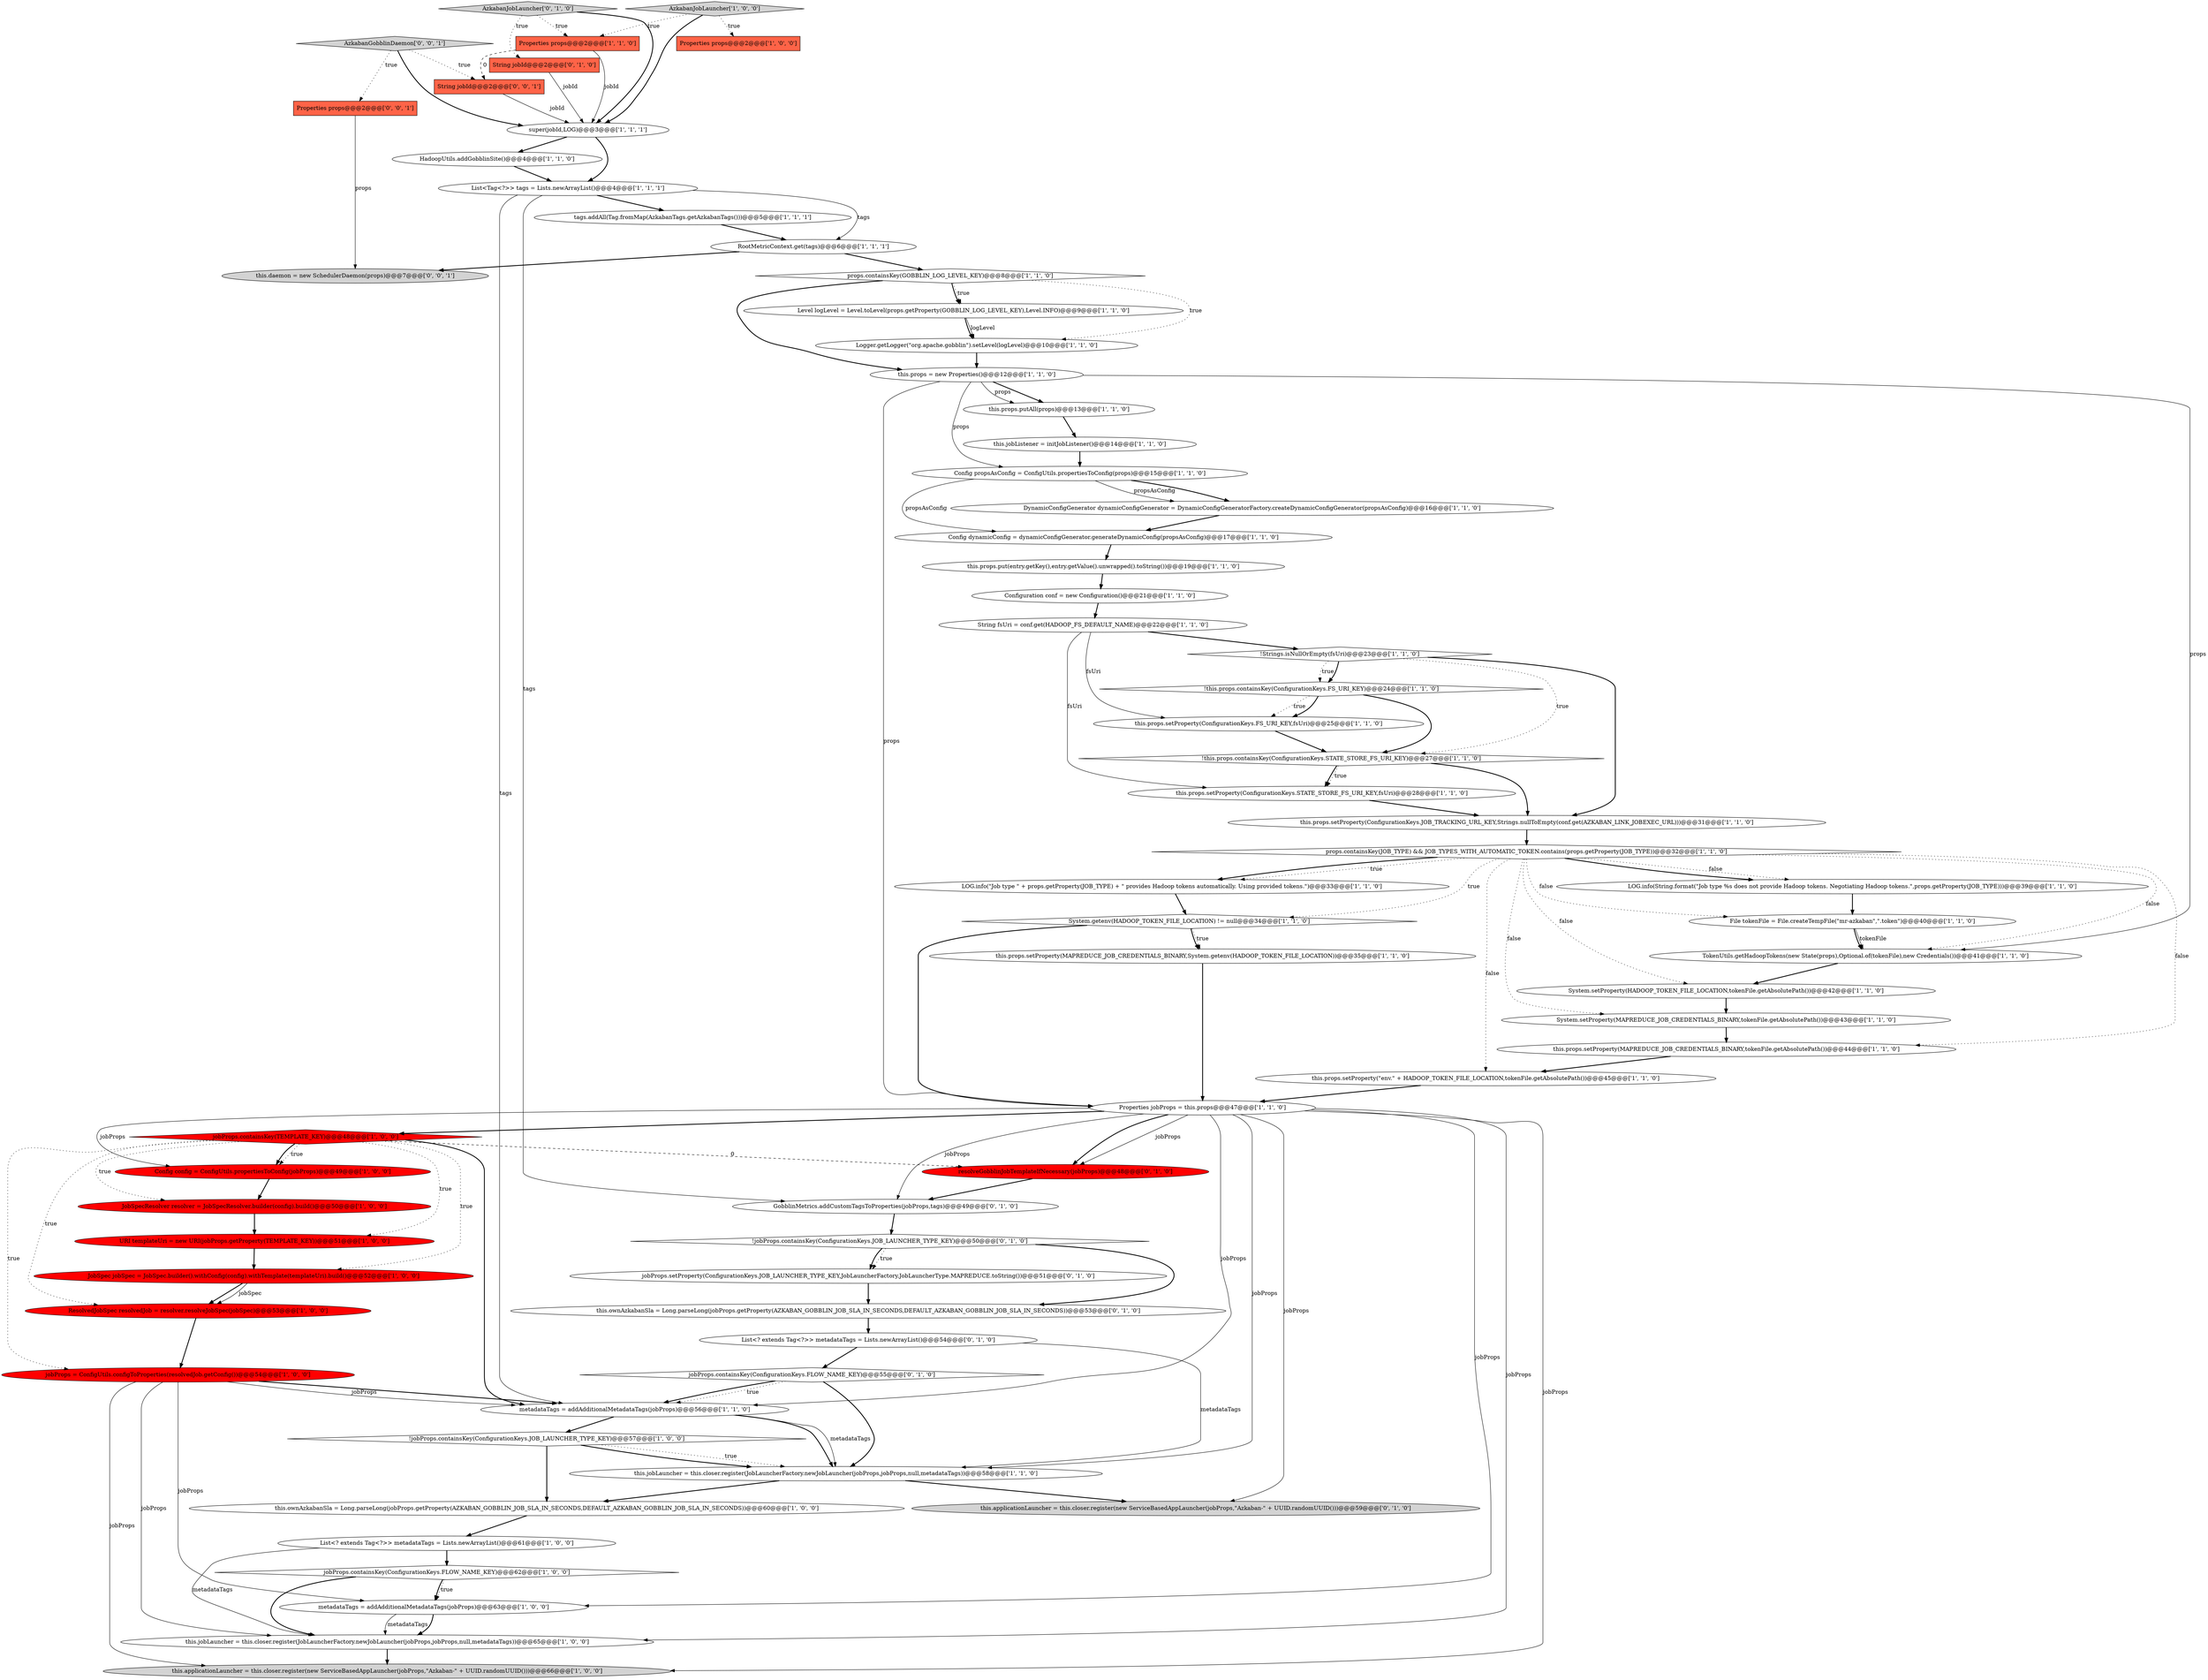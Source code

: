 digraph {
33 [style = filled, label = "this.ownAzkabanSla = Long.parseLong(jobProps.getProperty(AZKABAN_GOBBLIN_JOB_SLA_IN_SECONDS,DEFAULT_AZKABAN_GOBBLIN_JOB_SLA_IN_SECONDS))@@@60@@@['1', '0', '0']", fillcolor = white, shape = ellipse image = "AAA0AAABBB1BBB"];
57 [style = filled, label = "resolveGobblinJobTemplateIfNecessary(jobProps)@@@48@@@['0', '1', '0']", fillcolor = red, shape = ellipse image = "AAA1AAABBB2BBB"];
13 [style = filled, label = "Logger.getLogger(\"org.apache.gobblin\").setLevel(logLevel)@@@10@@@['1', '1', '0']", fillcolor = white, shape = ellipse image = "AAA0AAABBB1BBB"];
26 [style = filled, label = "System.getenv(HADOOP_TOKEN_FILE_LOCATION) != null@@@34@@@['1', '1', '0']", fillcolor = white, shape = diamond image = "AAA0AAABBB1BBB"];
55 [style = filled, label = "String jobId@@@2@@@['0', '1', '0']", fillcolor = tomato, shape = box image = "AAA0AAABBB2BBB"];
12 [style = filled, label = "metadataTags = addAdditionalMetadataTags(jobProps)@@@56@@@['1', '1', '0']", fillcolor = white, shape = ellipse image = "AAA0AAABBB1BBB"];
21 [style = filled, label = "LOG.info(String.format(\"Job type %s does not provide Hadoop tokens. Negotiating Hadoop tokens.\",props.getProperty(JOB_TYPE)))@@@39@@@['1', '1', '0']", fillcolor = white, shape = ellipse image = "AAA0AAABBB1BBB"];
31 [style = filled, label = "this.props = new Properties()@@@12@@@['1', '1', '0']", fillcolor = white, shape = ellipse image = "AAA0AAABBB1BBB"];
34 [style = filled, label = "!Strings.isNullOrEmpty(fsUri)@@@23@@@['1', '1', '0']", fillcolor = white, shape = diamond image = "AAA0AAABBB1BBB"];
49 [style = filled, label = "JobSpecResolver resolver = JobSpecResolver.builder(config).build()@@@50@@@['1', '0', '0']", fillcolor = red, shape = ellipse image = "AAA1AAABBB1BBB"];
56 [style = filled, label = "List<? extends Tag<?>> metadataTags = Lists.newArrayList()@@@54@@@['0', '1', '0']", fillcolor = white, shape = ellipse image = "AAA0AAABBB2BBB"];
61 [style = filled, label = "!jobProps.containsKey(ConfigurationKeys.JOB_LAUNCHER_TYPE_KEY)@@@50@@@['0', '1', '0']", fillcolor = white, shape = diamond image = "AAA0AAABBB2BBB"];
14 [style = filled, label = "!jobProps.containsKey(ConfigurationKeys.JOB_LAUNCHER_TYPE_KEY)@@@57@@@['1', '0', '0']", fillcolor = white, shape = diamond image = "AAA0AAABBB1BBB"];
6 [style = filled, label = "HadoopUtils.addGobblinSite()@@@4@@@['1', '1', '0']", fillcolor = white, shape = ellipse image = "AAA0AAABBB1BBB"];
45 [style = filled, label = "this.props.setProperty(MAPREDUCE_JOB_CREDENTIALS_BINARY,tokenFile.getAbsolutePath())@@@44@@@['1', '1', '0']", fillcolor = white, shape = ellipse image = "AAA0AAABBB1BBB"];
22 [style = filled, label = "Config config = ConfigUtils.propertiesToConfig(jobProps)@@@49@@@['1', '0', '0']", fillcolor = red, shape = ellipse image = "AAA1AAABBB1BBB"];
29 [style = filled, label = "Properties props@@@2@@@['1', '0', '0']", fillcolor = tomato, shape = box image = "AAA0AAABBB1BBB"];
23 [style = filled, label = "tags.addAll(Tag.fromMap(AzkabanTags.getAzkabanTags()))@@@5@@@['1', '1', '1']", fillcolor = white, shape = ellipse image = "AAA0AAABBB1BBB"];
48 [style = filled, label = "Configuration conf = new Configuration()@@@21@@@['1', '1', '0']", fillcolor = white, shape = ellipse image = "AAA0AAABBB1BBB"];
67 [style = filled, label = "String jobId@@@2@@@['0', '0', '1']", fillcolor = tomato, shape = box image = "AAA0AAABBB3BBB"];
5 [style = filled, label = "this.jobListener = initJobListener()@@@14@@@['1', '1', '0']", fillcolor = white, shape = ellipse image = "AAA0AAABBB1BBB"];
44 [style = filled, label = "this.jobLauncher = this.closer.register(JobLauncherFactory.newJobLauncher(jobProps,jobProps,null,metadataTags))@@@58@@@['1', '1', '0']", fillcolor = white, shape = ellipse image = "AAA0AAABBB1BBB"];
20 [style = filled, label = "props.containsKey(GOBBLIN_LOG_LEVEL_KEY)@@@8@@@['1', '1', '0']", fillcolor = white, shape = diamond image = "AAA0AAABBB1BBB"];
3 [style = filled, label = "jobProps.containsKey(ConfigurationKeys.FLOW_NAME_KEY)@@@62@@@['1', '0', '0']", fillcolor = white, shape = diamond image = "AAA0AAABBB1BBB"];
38 [style = filled, label = "jobProps.containsKey(TEMPLATE_KEY)@@@48@@@['1', '0', '0']", fillcolor = red, shape = diamond image = "AAA1AAABBB1BBB"];
0 [style = filled, label = "super(jobId,LOG)@@@3@@@['1', '1', '1']", fillcolor = white, shape = ellipse image = "AAA0AAABBB1BBB"];
42 [style = filled, label = "File tokenFile = File.createTempFile(\"mr-azkaban\",\".token\")@@@40@@@['1', '1', '0']", fillcolor = white, shape = ellipse image = "AAA0AAABBB1BBB"];
4 [style = filled, label = "jobProps = ConfigUtils.configToProperties(resolvedJob.getConfig())@@@54@@@['1', '0', '0']", fillcolor = red, shape = ellipse image = "AAA1AAABBB1BBB"];
30 [style = filled, label = "this.jobLauncher = this.closer.register(JobLauncherFactory.newJobLauncher(jobProps,jobProps,null,metadataTags))@@@65@@@['1', '0', '0']", fillcolor = white, shape = ellipse image = "AAA0AAABBB1BBB"];
54 [style = filled, label = "jobProps.setProperty(ConfigurationKeys.JOB_LAUNCHER_TYPE_KEY,JobLauncherFactory.JobLauncherType.MAPREDUCE.toString())@@@51@@@['0', '1', '0']", fillcolor = white, shape = ellipse image = "AAA0AAABBB2BBB"];
24 [style = filled, label = "Level logLevel = Level.toLevel(props.getProperty(GOBBLIN_LOG_LEVEL_KEY),Level.INFO)@@@9@@@['1', '1', '0']", fillcolor = white, shape = ellipse image = "AAA0AAABBB1BBB"];
51 [style = filled, label = "AzkabanJobLauncher['1', '0', '0']", fillcolor = lightgray, shape = diamond image = "AAA0AAABBB1BBB"];
65 [style = filled, label = "AzkabanGobblinDaemon['0', '0', '1']", fillcolor = lightgray, shape = diamond image = "AAA0AAABBB3BBB"];
18 [style = filled, label = "Config dynamicConfig = dynamicConfigGenerator.generateDynamicConfig(propsAsConfig)@@@17@@@['1', '1', '0']", fillcolor = white, shape = ellipse image = "AAA0AAABBB1BBB"];
64 [style = filled, label = "this.daemon = new SchedulerDaemon(props)@@@7@@@['0', '0', '1']", fillcolor = lightgray, shape = ellipse image = "AAA0AAABBB3BBB"];
62 [style = filled, label = "this.applicationLauncher = this.closer.register(new ServiceBasedAppLauncher(jobProps,\"Azkaban-\" + UUID.randomUUID()))@@@59@@@['0', '1', '0']", fillcolor = lightgray, shape = ellipse image = "AAA0AAABBB2BBB"];
35 [style = filled, label = "List<? extends Tag<?>> metadataTags = Lists.newArrayList()@@@61@@@['1', '0', '0']", fillcolor = white, shape = ellipse image = "AAA0AAABBB1BBB"];
37 [style = filled, label = "TokenUtils.getHadoopTokens(new State(props),Optional.of(tokenFile),new Credentials())@@@41@@@['1', '1', '0']", fillcolor = white, shape = ellipse image = "AAA0AAABBB1BBB"];
32 [style = filled, label = "LOG.info(\"Job type \" + props.getProperty(JOB_TYPE) + \" provides Hadoop tokens automatically. Using provided tokens.\")@@@33@@@['1', '1', '0']", fillcolor = white, shape = ellipse image = "AAA0AAABBB1BBB"];
50 [style = filled, label = "this.props.setProperty(\"env.\" + HADOOP_TOKEN_FILE_LOCATION,tokenFile.getAbsolutePath())@@@45@@@['1', '1', '0']", fillcolor = white, shape = ellipse image = "AAA0AAABBB1BBB"];
58 [style = filled, label = "AzkabanJobLauncher['0', '1', '0']", fillcolor = lightgray, shape = diamond image = "AAA0AAABBB2BBB"];
7 [style = filled, label = "!this.props.containsKey(ConfigurationKeys.STATE_STORE_FS_URI_KEY)@@@27@@@['1', '1', '0']", fillcolor = white, shape = diamond image = "AAA0AAABBB1BBB"];
43 [style = filled, label = "System.setProperty(MAPREDUCE_JOB_CREDENTIALS_BINARY,tokenFile.getAbsolutePath())@@@43@@@['1', '1', '0']", fillcolor = white, shape = ellipse image = "AAA0AAABBB1BBB"];
59 [style = filled, label = "jobProps.containsKey(ConfigurationKeys.FLOW_NAME_KEY)@@@55@@@['0', '1', '0']", fillcolor = white, shape = diamond image = "AAA0AAABBB2BBB"];
60 [style = filled, label = "this.ownAzkabanSla = Long.parseLong(jobProps.getProperty(AZKABAN_GOBBLIN_JOB_SLA_IN_SECONDS,DEFAULT_AZKABAN_GOBBLIN_JOB_SLA_IN_SECONDS))@@@53@@@['0', '1', '0']", fillcolor = white, shape = ellipse image = "AAA0AAABBB2BBB"];
47 [style = filled, label = "metadataTags = addAdditionalMetadataTags(jobProps)@@@63@@@['1', '0', '0']", fillcolor = white, shape = ellipse image = "AAA0AAABBB1BBB"];
2 [style = filled, label = "System.setProperty(HADOOP_TOKEN_FILE_LOCATION,tokenFile.getAbsolutePath())@@@42@@@['1', '1', '0']", fillcolor = white, shape = ellipse image = "AAA0AAABBB1BBB"];
11 [style = filled, label = "this.props.put(entry.getKey(),entry.getValue().unwrapped().toString())@@@19@@@['1', '1', '0']", fillcolor = white, shape = ellipse image = "AAA0AAABBB1BBB"];
17 [style = filled, label = "this.props.setProperty(ConfigurationKeys.JOB_TRACKING_URL_KEY,Strings.nullToEmpty(conf.get(AZKABAN_LINK_JOBEXEC_URL)))@@@31@@@['1', '1', '0']", fillcolor = white, shape = ellipse image = "AAA0AAABBB1BBB"];
10 [style = filled, label = "JobSpec jobSpec = JobSpec.builder().withConfig(config).withTemplate(templateUri).build()@@@52@@@['1', '0', '0']", fillcolor = red, shape = ellipse image = "AAA1AAABBB1BBB"];
28 [style = filled, label = "this.props.setProperty(ConfigurationKeys.FS_URI_KEY,fsUri)@@@25@@@['1', '1', '0']", fillcolor = white, shape = ellipse image = "AAA0AAABBB1BBB"];
39 [style = filled, label = "URI templateUri = new URI(jobProps.getProperty(TEMPLATE_KEY))@@@51@@@['1', '0', '0']", fillcolor = red, shape = ellipse image = "AAA1AAABBB1BBB"];
46 [style = filled, label = "this.props.setProperty(ConfigurationKeys.STATE_STORE_FS_URI_KEY,fsUri)@@@28@@@['1', '1', '0']", fillcolor = white, shape = ellipse image = "AAA0AAABBB1BBB"];
19 [style = filled, label = "ResolvedJobSpec resolvedJob = resolver.resolveJobSpec(jobSpec)@@@53@@@['1', '0', '0']", fillcolor = red, shape = ellipse image = "AAA1AAABBB1BBB"];
27 [style = filled, label = "this.props.setProperty(MAPREDUCE_JOB_CREDENTIALS_BINARY,System.getenv(HADOOP_TOKEN_FILE_LOCATION))@@@35@@@['1', '1', '0']", fillcolor = white, shape = ellipse image = "AAA0AAABBB1BBB"];
40 [style = filled, label = "Config propsAsConfig = ConfigUtils.propertiesToConfig(props)@@@15@@@['1', '1', '0']", fillcolor = white, shape = ellipse image = "AAA0AAABBB1BBB"];
52 [style = filled, label = "Properties jobProps = this.props@@@47@@@['1', '1', '0']", fillcolor = white, shape = ellipse image = "AAA0AAABBB1BBB"];
16 [style = filled, label = "props.containsKey(JOB_TYPE) && JOB_TYPES_WITH_AUTOMATIC_TOKEN.contains(props.getProperty(JOB_TYPE))@@@32@@@['1', '1', '0']", fillcolor = white, shape = diamond image = "AAA0AAABBB1BBB"];
8 [style = filled, label = "RootMetricContext.get(tags)@@@6@@@['1', '1', '1']", fillcolor = white, shape = ellipse image = "AAA0AAABBB1BBB"];
36 [style = filled, label = "this.props.putAll(props)@@@13@@@['1', '1', '0']", fillcolor = white, shape = ellipse image = "AAA0AAABBB1BBB"];
53 [style = filled, label = "Properties props@@@2@@@['1', '1', '0']", fillcolor = tomato, shape = box image = "AAA0AAABBB1BBB"];
66 [style = filled, label = "Properties props@@@2@@@['0', '0', '1']", fillcolor = tomato, shape = box image = "AAA0AAABBB3BBB"];
41 [style = filled, label = "String fsUri = conf.get(HADOOP_FS_DEFAULT_NAME)@@@22@@@['1', '1', '0']", fillcolor = white, shape = ellipse image = "AAA0AAABBB1BBB"];
25 [style = filled, label = "!this.props.containsKey(ConfigurationKeys.FS_URI_KEY)@@@24@@@['1', '1', '0']", fillcolor = white, shape = diamond image = "AAA0AAABBB1BBB"];
1 [style = filled, label = "this.applicationLauncher = this.closer.register(new ServiceBasedAppLauncher(jobProps,\"Azkaban-\" + UUID.randomUUID()))@@@66@@@['1', '0', '0']", fillcolor = lightgray, shape = ellipse image = "AAA0AAABBB1BBB"];
63 [style = filled, label = "GobblinMetrics.addCustomTagsToProperties(jobProps,tags)@@@49@@@['0', '1', '0']", fillcolor = white, shape = ellipse image = "AAA0AAABBB2BBB"];
9 [style = filled, label = "DynamicConfigGenerator dynamicConfigGenerator = DynamicConfigGeneratorFactory.createDynamicConfigGenerator(propsAsConfig)@@@16@@@['1', '1', '0']", fillcolor = white, shape = ellipse image = "AAA0AAABBB1BBB"];
15 [style = filled, label = "List<Tag<?>> tags = Lists.newArrayList()@@@4@@@['1', '1', '1']", fillcolor = white, shape = ellipse image = "AAA0AAABBB1BBB"];
21->42 [style = bold, label=""];
31->52 [style = solid, label="props"];
12->44 [style = bold, label=""];
40->9 [style = solid, label="propsAsConfig"];
58->0 [style = bold, label=""];
10->19 [style = bold, label=""];
52->63 [style = solid, label="jobProps"];
38->19 [style = dotted, label="true"];
38->39 [style = dotted, label="true"];
65->0 [style = bold, label=""];
38->12 [style = bold, label=""];
35->30 [style = solid, label="metadataTags"];
25->28 [style = dotted, label="true"];
52->12 [style = solid, label="jobProps"];
0->15 [style = bold, label=""];
59->12 [style = bold, label=""];
66->64 [style = solid, label="props"];
14->44 [style = dotted, label="true"];
49->39 [style = bold, label=""];
8->20 [style = bold, label=""];
57->63 [style = bold, label=""];
52->62 [style = solid, label="jobProps"];
3->47 [style = dotted, label="true"];
53->67 [style = dashed, label="0"];
34->17 [style = bold, label=""];
16->45 [style = dotted, label="false"];
16->32 [style = dotted, label="true"];
20->13 [style = dotted, label="true"];
65->66 [style = dotted, label="true"];
53->0 [style = solid, label="jobId"];
51->53 [style = dotted, label="true"];
13->31 [style = bold, label=""];
3->30 [style = bold, label=""];
17->16 [style = bold, label=""];
15->8 [style = solid, label="tags"];
25->28 [style = bold, label=""];
48->41 [style = bold, label=""];
4->30 [style = solid, label="jobProps"];
16->21 [style = dotted, label="false"];
20->24 [style = dotted, label="true"];
11->48 [style = bold, label=""];
7->46 [style = bold, label=""];
54->60 [style = bold, label=""];
55->0 [style = solid, label="jobId"];
58->53 [style = dotted, label="true"];
8->64 [style = bold, label=""];
18->11 [style = bold, label=""];
51->0 [style = bold, label=""];
16->32 [style = bold, label=""];
20->31 [style = bold, label=""];
38->4 [style = dotted, label="true"];
34->7 [style = dotted, label="true"];
23->8 [style = bold, label=""];
25->7 [style = bold, label=""];
32->26 [style = bold, label=""];
43->45 [style = bold, label=""];
4->1 [style = solid, label="jobProps"];
22->49 [style = bold, label=""];
56->44 [style = solid, label="metadataTags"];
26->27 [style = bold, label=""];
7->46 [style = dotted, label="true"];
51->29 [style = dotted, label="true"];
16->43 [style = dotted, label="false"];
65->67 [style = dotted, label="true"];
12->14 [style = bold, label=""];
16->50 [style = dotted, label="false"];
24->13 [style = solid, label="logLevel"];
42->37 [style = solid, label="tokenFile"];
47->30 [style = solid, label="metadataTags"];
59->44 [style = bold, label=""];
58->55 [style = dotted, label="true"];
67->0 [style = solid, label="jobId"];
2->43 [style = bold, label=""];
61->54 [style = dotted, label="true"];
24->13 [style = bold, label=""];
15->63 [style = solid, label="tags"];
41->28 [style = solid, label="fsUri"];
60->56 [style = bold, label=""];
38->10 [style = dotted, label="true"];
42->37 [style = bold, label=""];
7->17 [style = bold, label=""];
44->62 [style = bold, label=""];
35->3 [style = bold, label=""];
52->44 [style = solid, label="jobProps"];
26->27 [style = dotted, label="true"];
44->33 [style = bold, label=""];
31->37 [style = solid, label="props"];
40->18 [style = solid, label="propsAsConfig"];
31->36 [style = bold, label=""];
3->47 [style = bold, label=""];
40->9 [style = bold, label=""];
38->22 [style = dotted, label="true"];
38->49 [style = dotted, label="true"];
16->2 [style = dotted, label="false"];
6->15 [style = bold, label=""];
27->52 [style = bold, label=""];
52->57 [style = solid, label="jobProps"];
26->52 [style = bold, label=""];
9->18 [style = bold, label=""];
15->12 [style = solid, label="tags"];
38->57 [style = dashed, label="0"];
4->12 [style = bold, label=""];
36->5 [style = bold, label=""];
37->2 [style = bold, label=""];
63->61 [style = bold, label=""];
4->47 [style = solid, label="jobProps"];
61->54 [style = bold, label=""];
5->40 [style = bold, label=""];
16->37 [style = dotted, label="false"];
52->1 [style = solid, label="jobProps"];
56->59 [style = bold, label=""];
41->34 [style = bold, label=""];
34->25 [style = dotted, label="true"];
15->23 [style = bold, label=""];
33->35 [style = bold, label=""];
34->25 [style = bold, label=""];
61->60 [style = bold, label=""];
30->1 [style = bold, label=""];
31->40 [style = solid, label="props"];
52->47 [style = solid, label="jobProps"];
0->6 [style = bold, label=""];
4->12 [style = solid, label="jobProps"];
28->7 [style = bold, label=""];
52->38 [style = bold, label=""];
16->42 [style = dotted, label="false"];
52->22 [style = solid, label="jobProps"];
59->12 [style = dotted, label="true"];
12->44 [style = solid, label="metadataTags"];
14->44 [style = bold, label=""];
50->52 [style = bold, label=""];
14->33 [style = bold, label=""];
47->30 [style = bold, label=""];
16->26 [style = dotted, label="true"];
31->36 [style = solid, label="props"];
41->46 [style = solid, label="fsUri"];
45->50 [style = bold, label=""];
16->21 [style = bold, label=""];
39->10 [style = bold, label=""];
10->19 [style = solid, label="jobSpec"];
19->4 [style = bold, label=""];
52->57 [style = bold, label=""];
38->22 [style = bold, label=""];
20->24 [style = bold, label=""];
46->17 [style = bold, label=""];
52->30 [style = solid, label="jobProps"];
}
